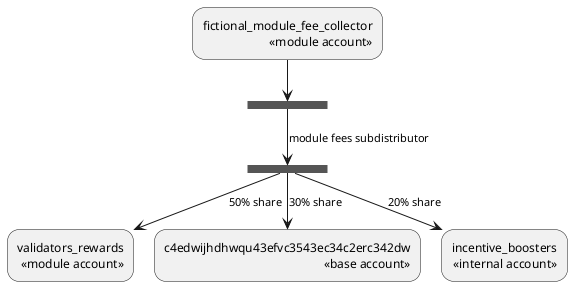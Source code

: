 @startuml
"fictional_module_fee_collector\r<<module account>>" --> ===B1===

===B1=== -->[module fees subdistributor] ===B2===

===B2=== -->[50% share] "validators_rewards\r<<module account>>"
===B2=== -->[30% share] "c4edwijhdhwqu43efvc3543ec34c2erc342dw\r<<base account>>"
===B2=== -->[20% share] "incentive_boosters\r<<internal account>>"
@enduml